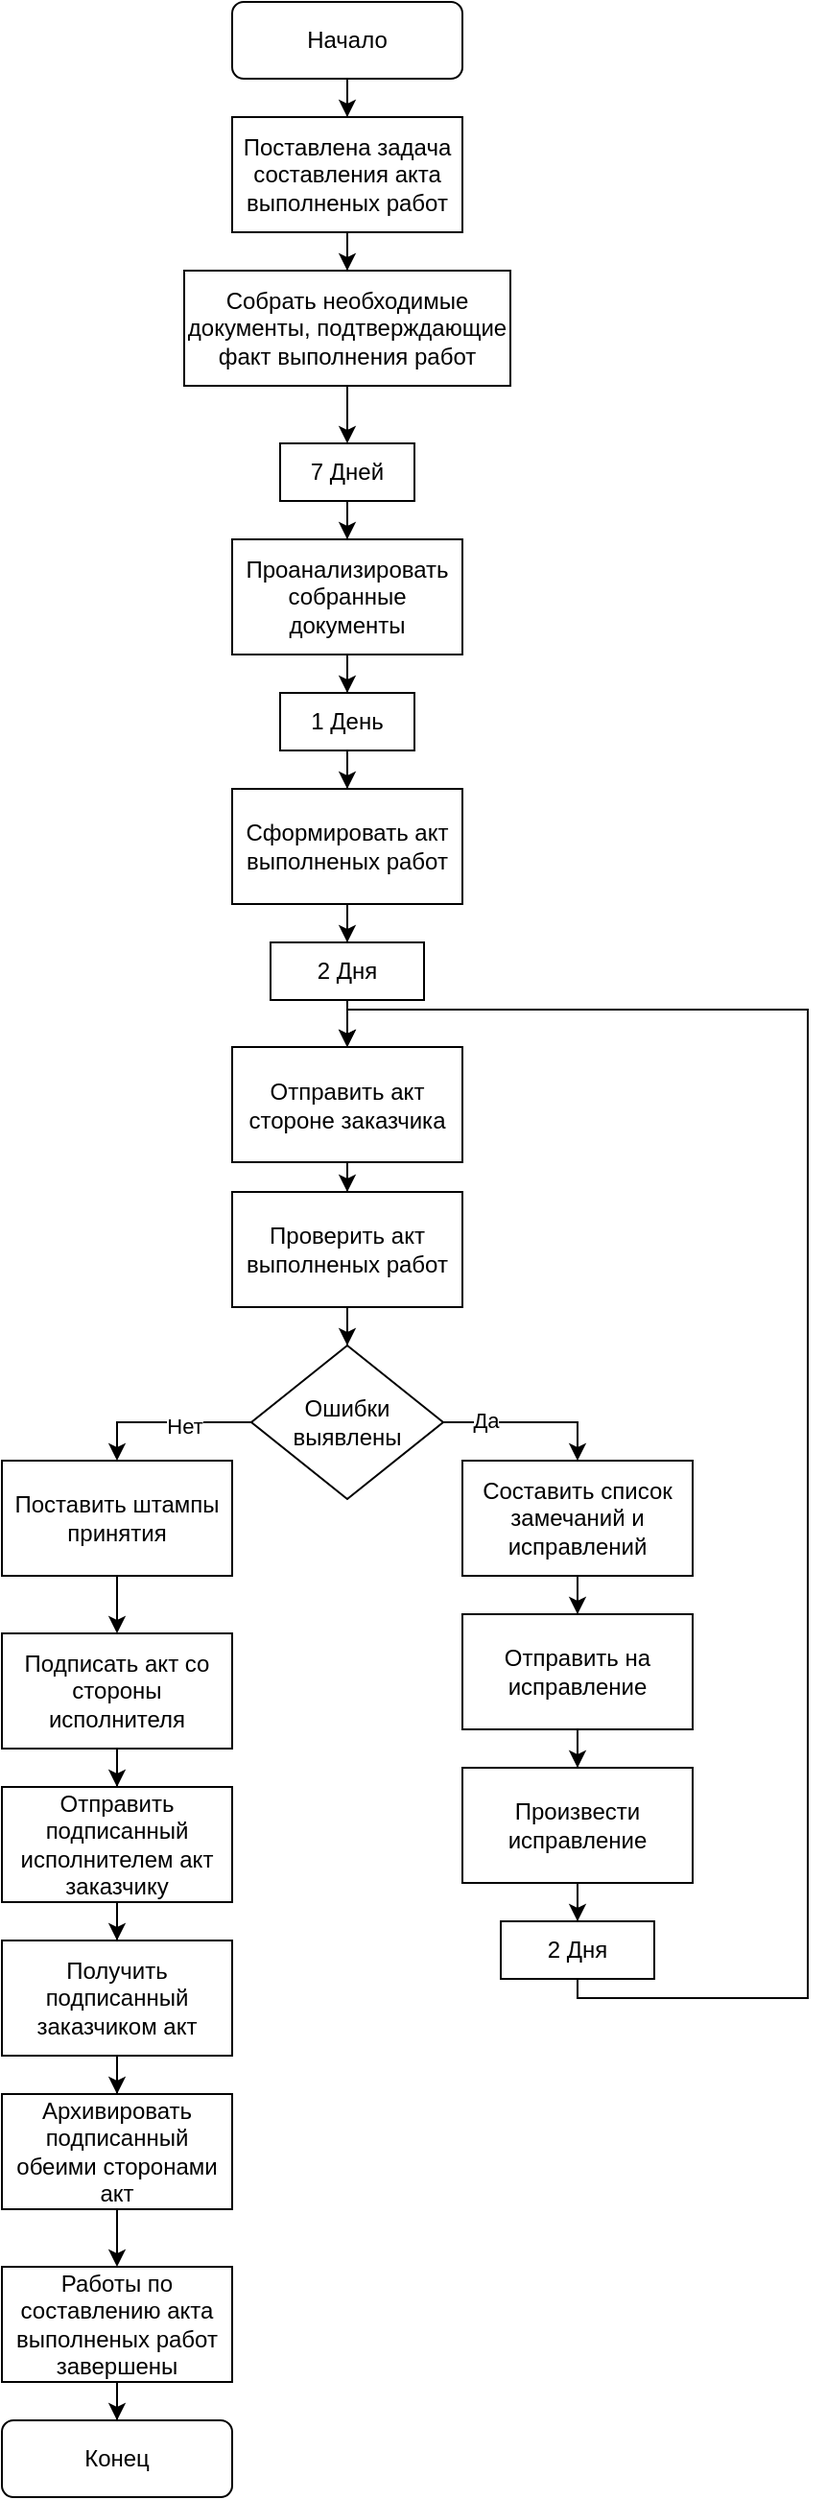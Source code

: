 <mxfile version="22.1.5" type="device">
  <diagram name="Страница — 1" id="MrRAl2XtYfruWJyInLjq">
    <mxGraphModel dx="683" dy="834" grid="1" gridSize="10" guides="1" tooltips="1" connect="1" arrows="1" fold="1" page="1" pageScale="1" pageWidth="827" pageHeight="1169" math="0" shadow="0">
      <root>
        <mxCell id="0" />
        <mxCell id="1" parent="0" />
        <mxCell id="8nPMuAXUMQDvP8VXig5i-3" value="" style="edgeStyle=orthogonalEdgeStyle;rounded=0;orthogonalLoop=1;jettySize=auto;html=1;" edge="1" parent="1" source="8nPMuAXUMQDvP8VXig5i-1" target="8nPMuAXUMQDvP8VXig5i-2">
          <mxGeometry relative="1" as="geometry" />
        </mxCell>
        <mxCell id="8nPMuAXUMQDvP8VXig5i-1" value="Начало" style="rounded=1;whiteSpace=wrap;html=1;" vertex="1" parent="1">
          <mxGeometry x="160" y="40" width="120" height="40" as="geometry" />
        </mxCell>
        <mxCell id="8nPMuAXUMQDvP8VXig5i-5" value="" style="edgeStyle=orthogonalEdgeStyle;rounded=0;orthogonalLoop=1;jettySize=auto;html=1;" edge="1" parent="1" source="8nPMuAXUMQDvP8VXig5i-2" target="8nPMuAXUMQDvP8VXig5i-4">
          <mxGeometry relative="1" as="geometry" />
        </mxCell>
        <mxCell id="8nPMuAXUMQDvP8VXig5i-2" value="Поставлена задача составления акта выполненых работ" style="rounded=0;whiteSpace=wrap;html=1;" vertex="1" parent="1">
          <mxGeometry x="160" y="100" width="120" height="60" as="geometry" />
        </mxCell>
        <mxCell id="8nPMuAXUMQDvP8VXig5i-9" value="" style="edgeStyle=orthogonalEdgeStyle;rounded=0;orthogonalLoop=1;jettySize=auto;html=1;" edge="1" parent="1" source="8nPMuAXUMQDvP8VXig5i-4" target="8nPMuAXUMQDvP8VXig5i-8">
          <mxGeometry relative="1" as="geometry" />
        </mxCell>
        <mxCell id="8nPMuAXUMQDvP8VXig5i-4" value="Собрать необходимые документы, подтверждающие факт выполнения работ" style="whiteSpace=wrap;html=1;rounded=0;" vertex="1" parent="1">
          <mxGeometry x="135" y="180" width="170" height="60" as="geometry" />
        </mxCell>
        <mxCell id="8nPMuAXUMQDvP8VXig5i-12" value="" style="edgeStyle=orthogonalEdgeStyle;rounded=0;orthogonalLoop=1;jettySize=auto;html=1;" edge="1" parent="1" source="8nPMuAXUMQDvP8VXig5i-6" target="8nPMuAXUMQDvP8VXig5i-11">
          <mxGeometry relative="1" as="geometry" />
        </mxCell>
        <mxCell id="8nPMuAXUMQDvP8VXig5i-6" value="Проанализировать собранные документы" style="whiteSpace=wrap;html=1;rounded=0;" vertex="1" parent="1">
          <mxGeometry x="160" y="320" width="120" height="60" as="geometry" />
        </mxCell>
        <mxCell id="8nPMuAXUMQDvP8VXig5i-10" value="" style="edgeStyle=orthogonalEdgeStyle;rounded=0;orthogonalLoop=1;jettySize=auto;html=1;" edge="1" parent="1" source="8nPMuAXUMQDvP8VXig5i-8" target="8nPMuAXUMQDvP8VXig5i-6">
          <mxGeometry relative="1" as="geometry" />
        </mxCell>
        <mxCell id="8nPMuAXUMQDvP8VXig5i-8" value="7 Дней" style="rounded=0;whiteSpace=wrap;html=1;" vertex="1" parent="1">
          <mxGeometry x="185" y="270" width="70" height="30" as="geometry" />
        </mxCell>
        <mxCell id="8nPMuAXUMQDvP8VXig5i-14" value="" style="edgeStyle=orthogonalEdgeStyle;rounded=0;orthogonalLoop=1;jettySize=auto;html=1;" edge="1" parent="1" source="8nPMuAXUMQDvP8VXig5i-11" target="8nPMuAXUMQDvP8VXig5i-13">
          <mxGeometry relative="1" as="geometry" />
        </mxCell>
        <mxCell id="8nPMuAXUMQDvP8VXig5i-11" value="1 День" style="rounded=0;whiteSpace=wrap;html=1;" vertex="1" parent="1">
          <mxGeometry x="185" y="400" width="70" height="30" as="geometry" />
        </mxCell>
        <mxCell id="8nPMuAXUMQDvP8VXig5i-16" value="" style="edgeStyle=orthogonalEdgeStyle;rounded=0;orthogonalLoop=1;jettySize=auto;html=1;" edge="1" parent="1" source="8nPMuAXUMQDvP8VXig5i-13" target="8nPMuAXUMQDvP8VXig5i-15">
          <mxGeometry relative="1" as="geometry" />
        </mxCell>
        <mxCell id="8nPMuAXUMQDvP8VXig5i-13" value="Сформировать акт выполненых работ" style="whiteSpace=wrap;html=1;rounded=0;" vertex="1" parent="1">
          <mxGeometry x="160" y="450" width="120" height="60" as="geometry" />
        </mxCell>
        <mxCell id="8nPMuAXUMQDvP8VXig5i-18" value="" style="edgeStyle=orthogonalEdgeStyle;rounded=0;orthogonalLoop=1;jettySize=auto;html=1;" edge="1" parent="1" source="8nPMuAXUMQDvP8VXig5i-15" target="8nPMuAXUMQDvP8VXig5i-17">
          <mxGeometry relative="1" as="geometry" />
        </mxCell>
        <mxCell id="8nPMuAXUMQDvP8VXig5i-15" value="2 Дня" style="whiteSpace=wrap;html=1;rounded=0;" vertex="1" parent="1">
          <mxGeometry x="180" y="530" width="80" height="30" as="geometry" />
        </mxCell>
        <mxCell id="8nPMuAXUMQDvP8VXig5i-20" value="" style="edgeStyle=orthogonalEdgeStyle;rounded=0;orthogonalLoop=1;jettySize=auto;html=1;" edge="1" parent="1" source="8nPMuAXUMQDvP8VXig5i-17" target="8nPMuAXUMQDvP8VXig5i-19">
          <mxGeometry relative="1" as="geometry" />
        </mxCell>
        <mxCell id="8nPMuAXUMQDvP8VXig5i-17" value="Отправить акт стороне заказчика" style="whiteSpace=wrap;html=1;rounded=0;" vertex="1" parent="1">
          <mxGeometry x="160" y="584.5" width="120" height="60" as="geometry" />
        </mxCell>
        <mxCell id="8nPMuAXUMQDvP8VXig5i-22" value="" style="edgeStyle=orthogonalEdgeStyle;rounded=0;orthogonalLoop=1;jettySize=auto;html=1;" edge="1" parent="1" source="8nPMuAXUMQDvP8VXig5i-19" target="8nPMuAXUMQDvP8VXig5i-21">
          <mxGeometry relative="1" as="geometry" />
        </mxCell>
        <mxCell id="8nPMuAXUMQDvP8VXig5i-19" value="Проверить акт выполненых работ" style="whiteSpace=wrap;html=1;rounded=0;" vertex="1" parent="1">
          <mxGeometry x="160" y="660" width="120" height="60" as="geometry" />
        </mxCell>
        <mxCell id="8nPMuAXUMQDvP8VXig5i-24" value="" style="edgeStyle=orthogonalEdgeStyle;rounded=0;orthogonalLoop=1;jettySize=auto;html=1;entryX=0.5;entryY=0;entryDx=0;entryDy=0;" edge="1" parent="1" source="8nPMuAXUMQDvP8VXig5i-21" target="8nPMuAXUMQDvP8VXig5i-23">
          <mxGeometry relative="1" as="geometry" />
        </mxCell>
        <mxCell id="8nPMuAXUMQDvP8VXig5i-25" value="Нет" style="edgeLabel;html=1;align=center;verticalAlign=middle;resizable=0;points=[];" vertex="1" connectable="0" parent="8nPMuAXUMQDvP8VXig5i-24">
          <mxGeometry x="-0.222" y="2" relative="1" as="geometry">
            <mxPoint as="offset" />
          </mxGeometry>
        </mxCell>
        <mxCell id="8nPMuAXUMQDvP8VXig5i-27" value="" style="edgeStyle=orthogonalEdgeStyle;rounded=0;orthogonalLoop=1;jettySize=auto;html=1;entryX=0.5;entryY=0;entryDx=0;entryDy=0;" edge="1" parent="1" source="8nPMuAXUMQDvP8VXig5i-21" target="8nPMuAXUMQDvP8VXig5i-26">
          <mxGeometry relative="1" as="geometry" />
        </mxCell>
        <mxCell id="8nPMuAXUMQDvP8VXig5i-28" value="Да" style="edgeLabel;html=1;align=center;verticalAlign=middle;resizable=0;points=[];" vertex="1" connectable="0" parent="8nPMuAXUMQDvP8VXig5i-27">
          <mxGeometry x="-0.511" y="1" relative="1" as="geometry">
            <mxPoint as="offset" />
          </mxGeometry>
        </mxCell>
        <mxCell id="8nPMuAXUMQDvP8VXig5i-21" value="Ошибки выявлены" style="rhombus;whiteSpace=wrap;html=1;rounded=0;" vertex="1" parent="1">
          <mxGeometry x="170" y="740" width="100" height="80" as="geometry" />
        </mxCell>
        <mxCell id="8nPMuAXUMQDvP8VXig5i-37" value="" style="edgeStyle=orthogonalEdgeStyle;rounded=0;orthogonalLoop=1;jettySize=auto;html=1;" edge="1" parent="1" source="8nPMuAXUMQDvP8VXig5i-23" target="8nPMuAXUMQDvP8VXig5i-36">
          <mxGeometry relative="1" as="geometry" />
        </mxCell>
        <mxCell id="8nPMuAXUMQDvP8VXig5i-23" value="Поставить штампы принятия" style="whiteSpace=wrap;html=1;rounded=0;" vertex="1" parent="1">
          <mxGeometry x="40" y="800" width="120" height="60" as="geometry" />
        </mxCell>
        <mxCell id="8nPMuAXUMQDvP8VXig5i-30" value="" style="edgeStyle=orthogonalEdgeStyle;rounded=0;orthogonalLoop=1;jettySize=auto;html=1;" edge="1" parent="1" source="8nPMuAXUMQDvP8VXig5i-26" target="8nPMuAXUMQDvP8VXig5i-29">
          <mxGeometry relative="1" as="geometry" />
        </mxCell>
        <mxCell id="8nPMuAXUMQDvP8VXig5i-26" value="Составить список замечаний и исправлений" style="whiteSpace=wrap;html=1;rounded=0;" vertex="1" parent="1">
          <mxGeometry x="280" y="800" width="120" height="60" as="geometry" />
        </mxCell>
        <mxCell id="8nPMuAXUMQDvP8VXig5i-32" value="" style="edgeStyle=orthogonalEdgeStyle;rounded=0;orthogonalLoop=1;jettySize=auto;html=1;" edge="1" parent="1" source="8nPMuAXUMQDvP8VXig5i-29" target="8nPMuAXUMQDvP8VXig5i-31">
          <mxGeometry relative="1" as="geometry" />
        </mxCell>
        <mxCell id="8nPMuAXUMQDvP8VXig5i-29" value="Отправить на исправление" style="whiteSpace=wrap;html=1;rounded=0;" vertex="1" parent="1">
          <mxGeometry x="280" y="880" width="120" height="60" as="geometry" />
        </mxCell>
        <mxCell id="8nPMuAXUMQDvP8VXig5i-33" style="edgeStyle=orthogonalEdgeStyle;rounded=0;orthogonalLoop=1;jettySize=auto;html=1;entryX=0.5;entryY=0;entryDx=0;entryDy=0;exitX=0.5;exitY=1;exitDx=0;exitDy=0;" edge="1" parent="1" source="8nPMuAXUMQDvP8VXig5i-34" target="8nPMuAXUMQDvP8VXig5i-17">
          <mxGeometry relative="1" as="geometry">
            <Array as="points">
              <mxPoint x="340" y="1080" />
              <mxPoint x="460" y="1080" />
              <mxPoint x="460" y="565" />
              <mxPoint x="220" y="565" />
            </Array>
          </mxGeometry>
        </mxCell>
        <mxCell id="8nPMuAXUMQDvP8VXig5i-35" value="" style="edgeStyle=orthogonalEdgeStyle;rounded=0;orthogonalLoop=1;jettySize=auto;html=1;" edge="1" parent="1" source="8nPMuAXUMQDvP8VXig5i-31" target="8nPMuAXUMQDvP8VXig5i-34">
          <mxGeometry relative="1" as="geometry" />
        </mxCell>
        <mxCell id="8nPMuAXUMQDvP8VXig5i-31" value="Произвести исправление" style="whiteSpace=wrap;html=1;rounded=0;" vertex="1" parent="1">
          <mxGeometry x="280" y="960" width="120" height="60" as="geometry" />
        </mxCell>
        <mxCell id="8nPMuAXUMQDvP8VXig5i-34" value="2 Дня" style="whiteSpace=wrap;html=1;rounded=0;" vertex="1" parent="1">
          <mxGeometry x="300" y="1040" width="80" height="30" as="geometry" />
        </mxCell>
        <mxCell id="8nPMuAXUMQDvP8VXig5i-39" value="" style="edgeStyle=orthogonalEdgeStyle;rounded=0;orthogonalLoop=1;jettySize=auto;html=1;" edge="1" parent="1" source="8nPMuAXUMQDvP8VXig5i-36" target="8nPMuAXUMQDvP8VXig5i-38">
          <mxGeometry relative="1" as="geometry" />
        </mxCell>
        <mxCell id="8nPMuAXUMQDvP8VXig5i-36" value="Подписать акт со стороны исполнителя" style="whiteSpace=wrap;html=1;rounded=0;" vertex="1" parent="1">
          <mxGeometry x="40" y="890" width="120" height="60" as="geometry" />
        </mxCell>
        <mxCell id="8nPMuAXUMQDvP8VXig5i-41" value="" style="edgeStyle=orthogonalEdgeStyle;rounded=0;orthogonalLoop=1;jettySize=auto;html=1;" edge="1" parent="1" source="8nPMuAXUMQDvP8VXig5i-38" target="8nPMuAXUMQDvP8VXig5i-40">
          <mxGeometry relative="1" as="geometry" />
        </mxCell>
        <mxCell id="8nPMuAXUMQDvP8VXig5i-38" value="Отправить подписанный исполнителем акт заказчику" style="whiteSpace=wrap;html=1;rounded=0;" vertex="1" parent="1">
          <mxGeometry x="40" y="970" width="120" height="60" as="geometry" />
        </mxCell>
        <mxCell id="8nPMuAXUMQDvP8VXig5i-43" value="" style="edgeStyle=orthogonalEdgeStyle;rounded=0;orthogonalLoop=1;jettySize=auto;html=1;" edge="1" parent="1" source="8nPMuAXUMQDvP8VXig5i-40" target="8nPMuAXUMQDvP8VXig5i-42">
          <mxGeometry relative="1" as="geometry" />
        </mxCell>
        <mxCell id="8nPMuAXUMQDvP8VXig5i-40" value="Получить подписанный заказчиком акт" style="whiteSpace=wrap;html=1;rounded=0;" vertex="1" parent="1">
          <mxGeometry x="40" y="1050" width="120" height="60" as="geometry" />
        </mxCell>
        <mxCell id="8nPMuAXUMQDvP8VXig5i-45" value="" style="edgeStyle=orthogonalEdgeStyle;rounded=0;orthogonalLoop=1;jettySize=auto;html=1;" edge="1" parent="1" source="8nPMuAXUMQDvP8VXig5i-42" target="8nPMuAXUMQDvP8VXig5i-44">
          <mxGeometry relative="1" as="geometry" />
        </mxCell>
        <mxCell id="8nPMuAXUMQDvP8VXig5i-42" value="Архивировать подписанный обеими сторонами акт" style="whiteSpace=wrap;html=1;rounded=0;" vertex="1" parent="1">
          <mxGeometry x="40" y="1130" width="120" height="60" as="geometry" />
        </mxCell>
        <mxCell id="8nPMuAXUMQDvP8VXig5i-49" value="" style="edgeStyle=orthogonalEdgeStyle;rounded=0;orthogonalLoop=1;jettySize=auto;html=1;" edge="1" parent="1" source="8nPMuAXUMQDvP8VXig5i-44" target="8nPMuAXUMQDvP8VXig5i-48">
          <mxGeometry relative="1" as="geometry" />
        </mxCell>
        <mxCell id="8nPMuAXUMQDvP8VXig5i-44" value="Работы по составлению акта выполненых работ завершены" style="whiteSpace=wrap;html=1;rounded=0;" vertex="1" parent="1">
          <mxGeometry x="40" y="1220" width="120" height="60" as="geometry" />
        </mxCell>
        <mxCell id="8nPMuAXUMQDvP8VXig5i-48" value="Конец" style="rounded=1;whiteSpace=wrap;html=1;" vertex="1" parent="1">
          <mxGeometry x="40" y="1300" width="120" height="40" as="geometry" />
        </mxCell>
      </root>
    </mxGraphModel>
  </diagram>
</mxfile>
